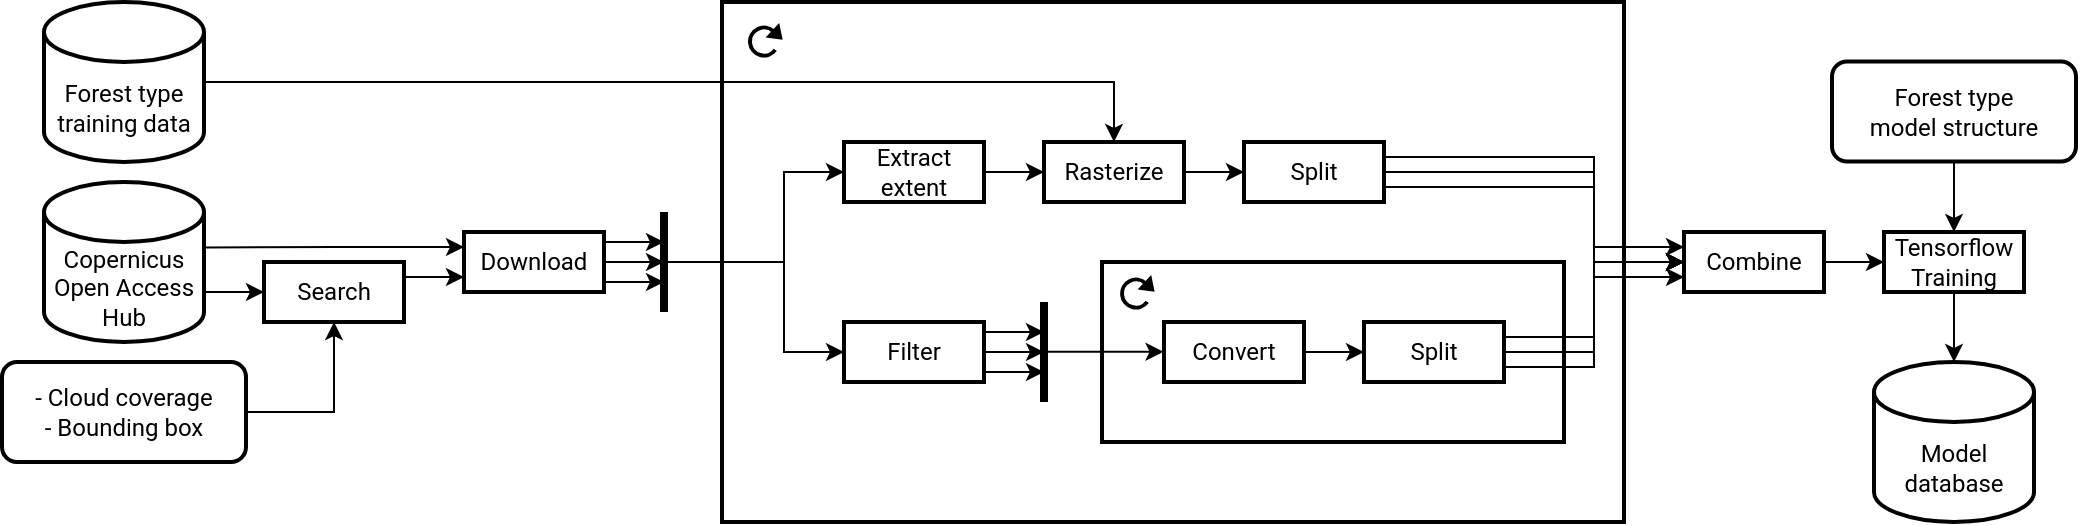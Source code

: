 <mxfile version="21.6.8" type="device">
  <diagram name="Page-1" id="4mFLurpTBYpLGZBFoFjS">
    <mxGraphModel dx="1909" dy="1335" grid="1" gridSize="10" guides="1" tooltips="1" connect="1" arrows="1" fold="1" page="1" pageScale="1" pageWidth="1169" pageHeight="827" math="0" shadow="0">
      <root>
        <mxCell id="0" />
        <mxCell id="1" parent="0" />
        <mxCell id="b0jyeuKFDixntwiWHAz_-61" value="" style="rounded=0;whiteSpace=wrap;html=1;fillColor=none;strokeWidth=2;" vertex="1" parent="1">
          <mxGeometry x="419" y="80" width="451" height="260" as="geometry" />
        </mxCell>
        <mxCell id="b0jyeuKFDixntwiWHAz_-92" value="" style="rounded=0;whiteSpace=wrap;html=1;fillColor=none;strokeWidth=2;" vertex="1" parent="1">
          <mxGeometry x="609" y="210" width="231" height="90" as="geometry" />
        </mxCell>
        <mxCell id="b0jyeuKFDixntwiWHAz_-75" style="edgeStyle=orthogonalEdgeStyle;rounded=0;orthogonalLoop=1;jettySize=auto;html=1;exitX=1;exitY=0.5;exitDx=0;exitDy=0;exitPerimeter=0;entryX=0.5;entryY=0;entryDx=0;entryDy=0;" edge="1" parent="1" source="b0jyeuKFDixntwiWHAz_-48" target="b0jyeuKFDixntwiWHAz_-71">
          <mxGeometry relative="1" as="geometry" />
        </mxCell>
        <mxCell id="b0jyeuKFDixntwiWHAz_-48" value="Forest type training data" style="shape=cylinder3;whiteSpace=wrap;html=1;boundedLbl=1;backgroundOutline=1;size=15;strokeWidth=2;fontFamily=Roboto;fillColor=none;" vertex="1" parent="1">
          <mxGeometry x="80" y="80" width="80" height="80" as="geometry" />
        </mxCell>
        <mxCell id="b0jyeuKFDixntwiWHAz_-49" value="Copernicus Open Access Hub" style="shape=cylinder3;whiteSpace=wrap;html=1;boundedLbl=1;backgroundOutline=1;size=15;strokeWidth=2;fontFamily=Roboto;fillColor=none;" vertex="1" parent="1">
          <mxGeometry x="80" y="170" width="80" height="80" as="geometry" />
        </mxCell>
        <mxCell id="b0jyeuKFDixntwiWHAz_-58" style="edgeStyle=orthogonalEdgeStyle;rounded=0;orthogonalLoop=1;jettySize=auto;html=1;exitX=1;exitY=0.5;exitDx=0;exitDy=0;entryX=0.5;entryY=1;entryDx=0;entryDy=0;" edge="1" parent="1" source="b0jyeuKFDixntwiWHAz_-50" target="b0jyeuKFDixntwiWHAz_-51">
          <mxGeometry relative="1" as="geometry" />
        </mxCell>
        <mxCell id="b0jyeuKFDixntwiWHAz_-50" value="- Cloud coverage&lt;br&gt;- Bounding box" style="rounded=1;whiteSpace=wrap;html=1;fontFamily=Roboto;strokeWidth=2;fillColor=none;" vertex="1" parent="1">
          <mxGeometry x="59" y="260" width="122" height="50" as="geometry" />
        </mxCell>
        <mxCell id="b0jyeuKFDixntwiWHAz_-57" style="edgeStyle=orthogonalEdgeStyle;rounded=0;orthogonalLoop=1;jettySize=auto;html=1;exitX=0;exitY=0.5;exitDx=0;exitDy=0;entryX=1;entryY=0.688;entryDx=0;entryDy=0;entryPerimeter=0;endArrow=none;endFill=0;startArrow=classic;startFill=1;" edge="1" parent="1" source="b0jyeuKFDixntwiWHAz_-51" target="b0jyeuKFDixntwiWHAz_-49">
          <mxGeometry relative="1" as="geometry" />
        </mxCell>
        <mxCell id="b0jyeuKFDixntwiWHAz_-103" style="edgeStyle=orthogonalEdgeStyle;rounded=0;orthogonalLoop=1;jettySize=auto;html=1;exitX=1;exitY=0.25;exitDx=0;exitDy=0;entryX=0;entryY=0.75;entryDx=0;entryDy=0;" edge="1" parent="1" source="b0jyeuKFDixntwiWHAz_-51" target="b0jyeuKFDixntwiWHAz_-52">
          <mxGeometry relative="1" as="geometry" />
        </mxCell>
        <mxCell id="b0jyeuKFDixntwiWHAz_-51" value="Search" style="rounded=0;whiteSpace=wrap;html=1;strokeWidth=2;fontFamily=Roboto;fillColor=none;" vertex="1" parent="1">
          <mxGeometry x="190" y="210" width="70" height="30" as="geometry" />
        </mxCell>
        <mxCell id="b0jyeuKFDixntwiWHAz_-65" style="edgeStyle=orthogonalEdgeStyle;rounded=0;orthogonalLoop=1;jettySize=auto;html=1;exitX=1;exitY=0.5;exitDx=0;exitDy=0;" edge="1" parent="1">
          <mxGeometry relative="1" as="geometry">
            <mxPoint x="390" y="210.104" as="targetPoint" />
            <mxPoint x="360" y="210" as="sourcePoint" />
          </mxGeometry>
        </mxCell>
        <mxCell id="b0jyeuKFDixntwiWHAz_-105" style="edgeStyle=orthogonalEdgeStyle;rounded=0;orthogonalLoop=1;jettySize=auto;html=1;exitX=0;exitY=0.25;exitDx=0;exitDy=0;entryX=1.04;entryY=0.41;entryDx=0;entryDy=0;entryPerimeter=0;endArrow=none;endFill=0;startArrow=classic;startFill=1;" edge="1" parent="1" source="b0jyeuKFDixntwiWHAz_-52">
          <mxGeometry relative="1" as="geometry">
            <mxPoint x="287" y="202.5" as="sourcePoint" />
            <mxPoint x="160.2" y="202.8" as="targetPoint" />
          </mxGeometry>
        </mxCell>
        <mxCell id="b0jyeuKFDixntwiWHAz_-52" value="Download" style="rounded=0;whiteSpace=wrap;html=1;strokeWidth=2;fontFamily=Roboto;fillColor=none;" vertex="1" parent="1">
          <mxGeometry x="290" y="195" width="70" height="30" as="geometry" />
        </mxCell>
        <mxCell id="b0jyeuKFDixntwiWHAz_-62" value="" style="verticalLabelPosition=bottom;verticalAlign=top;html=1;shape=mxgraph.basic.arc;startAngle=0.332;endAngle=0.1;strokeWidth=2;strokeColor=default;rotation=7;" vertex="1" parent="1">
          <mxGeometry x="433.01" y="92.78" width="13.99" height="13.99" as="geometry" />
        </mxCell>
        <mxCell id="b0jyeuKFDixntwiWHAz_-63" value="" style="verticalLabelPosition=bottom;verticalAlign=top;html=1;shape=mxgraph.basic.acute_triangle;dx=0.5;fillColor=#000000;strokeColor=none;rotation=133;aspect=fixed;" vertex="1" parent="1">
          <mxGeometry x="441.757" y="93.007" width="10" height="7" as="geometry" />
        </mxCell>
        <mxCell id="b0jyeuKFDixntwiWHAz_-64" value="" style="endArrow=none;html=1;rounded=0;strokeWidth=4;" edge="1" parent="1">
          <mxGeometry width="50" height="50" relative="1" as="geometry">
            <mxPoint x="390.0" y="235" as="sourcePoint" />
            <mxPoint x="390.0" y="185" as="targetPoint" />
          </mxGeometry>
        </mxCell>
        <mxCell id="b0jyeuKFDixntwiWHAz_-77" style="edgeStyle=orthogonalEdgeStyle;rounded=0;orthogonalLoop=1;jettySize=auto;html=1;exitX=1;exitY=0.5;exitDx=0;exitDy=0;entryX=0;entryY=0.5;entryDx=0;entryDy=0;" edge="1" parent="1" target="b0jyeuKFDixntwiWHAz_-76">
          <mxGeometry relative="1" as="geometry">
            <mxPoint x="429.76" y="210.0" as="sourcePoint" />
            <Array as="points">
              <mxPoint x="450" y="210" />
              <mxPoint x="450" y="255" />
            </Array>
          </mxGeometry>
        </mxCell>
        <mxCell id="b0jyeuKFDixntwiWHAz_-102" style="edgeStyle=orthogonalEdgeStyle;rounded=0;orthogonalLoop=1;jettySize=auto;html=1;entryX=0;entryY=0.5;entryDx=0;entryDy=0;" edge="1" parent="1" target="b0jyeuKFDixntwiWHAz_-70">
          <mxGeometry relative="1" as="geometry">
            <mxPoint x="390" y="210" as="sourcePoint" />
            <Array as="points">
              <mxPoint x="450" y="210" />
              <mxPoint x="450" y="165" />
            </Array>
          </mxGeometry>
        </mxCell>
        <mxCell id="b0jyeuKFDixntwiWHAz_-74" style="edgeStyle=orthogonalEdgeStyle;rounded=0;orthogonalLoop=1;jettySize=auto;html=1;exitX=1;exitY=0.5;exitDx=0;exitDy=0;entryX=0;entryY=0.5;entryDx=0;entryDy=0;" edge="1" parent="1" source="b0jyeuKFDixntwiWHAz_-70" target="b0jyeuKFDixntwiWHAz_-71">
          <mxGeometry relative="1" as="geometry" />
        </mxCell>
        <mxCell id="b0jyeuKFDixntwiWHAz_-70" value="Extract extent" style="rounded=0;whiteSpace=wrap;html=1;strokeWidth=2;fontFamily=Roboto;fillColor=none;" vertex="1" parent="1">
          <mxGeometry x="480" y="150" width="70" height="30" as="geometry" />
        </mxCell>
        <mxCell id="b0jyeuKFDixntwiWHAz_-73" style="edgeStyle=orthogonalEdgeStyle;rounded=0;orthogonalLoop=1;jettySize=auto;html=1;exitX=1;exitY=0.5;exitDx=0;exitDy=0;entryX=0;entryY=0.5;entryDx=0;entryDy=0;" edge="1" parent="1" source="b0jyeuKFDixntwiWHAz_-71" target="b0jyeuKFDixntwiWHAz_-72">
          <mxGeometry relative="1" as="geometry" />
        </mxCell>
        <mxCell id="b0jyeuKFDixntwiWHAz_-71" value="Rasterize" style="rounded=0;whiteSpace=wrap;html=1;strokeWidth=2;fontFamily=Roboto;fillColor=none;" vertex="1" parent="1">
          <mxGeometry x="580.0" y="150" width="70" height="30" as="geometry" />
        </mxCell>
        <mxCell id="b0jyeuKFDixntwiWHAz_-128" style="edgeStyle=orthogonalEdgeStyle;rounded=0;orthogonalLoop=1;jettySize=auto;html=1;exitX=1;exitY=0.25;exitDx=0;exitDy=0;entryX=0;entryY=0.25;entryDx=0;entryDy=0;" edge="1" parent="1" source="b0jyeuKFDixntwiWHAz_-72" target="b0jyeuKFDixntwiWHAz_-123">
          <mxGeometry relative="1" as="geometry">
            <Array as="points">
              <mxPoint x="855" y="158" />
              <mxPoint x="855" y="203" />
            </Array>
          </mxGeometry>
        </mxCell>
        <mxCell id="b0jyeuKFDixntwiWHAz_-132" style="edgeStyle=orthogonalEdgeStyle;rounded=0;orthogonalLoop=1;jettySize=auto;html=1;exitX=1;exitY=0.5;exitDx=0;exitDy=0;entryX=0;entryY=0.5;entryDx=0;entryDy=0;" edge="1" parent="1" source="b0jyeuKFDixntwiWHAz_-72" target="b0jyeuKFDixntwiWHAz_-123">
          <mxGeometry relative="1" as="geometry">
            <Array as="points">
              <mxPoint x="855" y="165" />
              <mxPoint x="855" y="210" />
            </Array>
          </mxGeometry>
        </mxCell>
        <mxCell id="b0jyeuKFDixntwiWHAz_-133" style="edgeStyle=orthogonalEdgeStyle;rounded=0;orthogonalLoop=1;jettySize=auto;html=1;exitX=1;exitY=0.75;exitDx=0;exitDy=0;entryX=0;entryY=0.5;entryDx=0;entryDy=0;" edge="1" parent="1" source="b0jyeuKFDixntwiWHAz_-72" target="b0jyeuKFDixntwiWHAz_-123">
          <mxGeometry relative="1" as="geometry">
            <Array as="points">
              <mxPoint x="855" y="173" />
              <mxPoint x="855" y="210" />
            </Array>
          </mxGeometry>
        </mxCell>
        <mxCell id="b0jyeuKFDixntwiWHAz_-72" value="Split" style="rounded=0;whiteSpace=wrap;html=1;strokeWidth=2;fontFamily=Roboto;fillColor=none;" vertex="1" parent="1">
          <mxGeometry x="680" y="150" width="70" height="30" as="geometry" />
        </mxCell>
        <mxCell id="b0jyeuKFDixntwiWHAz_-80" style="edgeStyle=orthogonalEdgeStyle;rounded=0;orthogonalLoop=1;jettySize=auto;html=1;exitX=1;exitY=0.5;exitDx=0;exitDy=0;" edge="1" parent="1" source="b0jyeuKFDixntwiWHAz_-76">
          <mxGeometry relative="1" as="geometry">
            <mxPoint x="580" y="255.238" as="targetPoint" />
          </mxGeometry>
        </mxCell>
        <mxCell id="b0jyeuKFDixntwiWHAz_-76" value="Filter" style="rounded=0;whiteSpace=wrap;html=1;strokeWidth=2;fontFamily=Roboto;fillColor=none;" vertex="1" parent="1">
          <mxGeometry x="480" y="240" width="70" height="30" as="geometry" />
        </mxCell>
        <mxCell id="b0jyeuKFDixntwiWHAz_-79" value="" style="endArrow=none;html=1;rounded=0;strokeWidth=4;" edge="1" parent="1">
          <mxGeometry width="50" height="50" relative="1" as="geometry">
            <mxPoint x="580" y="280" as="sourcePoint" />
            <mxPoint x="580" y="230" as="targetPoint" />
          </mxGeometry>
        </mxCell>
        <mxCell id="b0jyeuKFDixntwiWHAz_-81" style="edgeStyle=orthogonalEdgeStyle;rounded=0;orthogonalLoop=1;jettySize=auto;html=1;exitX=1;exitY=0.5;exitDx=0;exitDy=0;" edge="1" parent="1">
          <mxGeometry relative="1" as="geometry">
            <mxPoint x="639.76" y="254.89" as="targetPoint" />
            <mxPoint x="579.76" y="254.89" as="sourcePoint" />
          </mxGeometry>
        </mxCell>
        <mxCell id="b0jyeuKFDixntwiWHAz_-87" style="edgeStyle=orthogonalEdgeStyle;rounded=0;orthogonalLoop=1;jettySize=auto;html=1;exitX=1;exitY=0.5;exitDx=0;exitDy=0;entryX=0;entryY=0.5;entryDx=0;entryDy=0;" edge="1" parent="1" source="b0jyeuKFDixntwiWHAz_-83" target="b0jyeuKFDixntwiWHAz_-84">
          <mxGeometry relative="1" as="geometry" />
        </mxCell>
        <mxCell id="b0jyeuKFDixntwiWHAz_-83" value="Convert" style="rounded=0;whiteSpace=wrap;html=1;strokeWidth=2;fontFamily=Roboto;fillColor=none;" vertex="1" parent="1">
          <mxGeometry x="640.0" y="240" width="70" height="30" as="geometry" />
        </mxCell>
        <mxCell id="b0jyeuKFDixntwiWHAz_-129" style="edgeStyle=orthogonalEdgeStyle;rounded=0;orthogonalLoop=1;jettySize=auto;html=1;exitX=1;exitY=0.75;exitDx=0;exitDy=0;entryX=0;entryY=0.75;entryDx=0;entryDy=0;" edge="1" parent="1" source="b0jyeuKFDixntwiWHAz_-84" target="b0jyeuKFDixntwiWHAz_-123">
          <mxGeometry relative="1" as="geometry" />
        </mxCell>
        <mxCell id="b0jyeuKFDixntwiWHAz_-130" style="edgeStyle=orthogonalEdgeStyle;rounded=0;orthogonalLoop=1;jettySize=auto;html=1;exitX=1;exitY=0.5;exitDx=0;exitDy=0;entryX=0;entryY=0.5;entryDx=0;entryDy=0;" edge="1" parent="1" source="b0jyeuKFDixntwiWHAz_-84" target="b0jyeuKFDixntwiWHAz_-123">
          <mxGeometry relative="1" as="geometry" />
        </mxCell>
        <mxCell id="b0jyeuKFDixntwiWHAz_-131" style="edgeStyle=orthogonalEdgeStyle;rounded=0;orthogonalLoop=1;jettySize=auto;html=1;exitX=1;exitY=0.25;exitDx=0;exitDy=0;" edge="1" parent="1" source="b0jyeuKFDixntwiWHAz_-84">
          <mxGeometry relative="1" as="geometry">
            <mxPoint x="900" y="210" as="targetPoint" />
            <Array as="points">
              <mxPoint x="855" y="247" />
              <mxPoint x="855" y="210" />
            </Array>
          </mxGeometry>
        </mxCell>
        <mxCell id="b0jyeuKFDixntwiWHAz_-84" value="Split" style="rounded=0;whiteSpace=wrap;html=1;strokeWidth=2;fontFamily=Roboto;fillColor=none;" vertex="1" parent="1">
          <mxGeometry x="740" y="240" width="70" height="30" as="geometry" />
        </mxCell>
        <mxCell id="b0jyeuKFDixntwiWHAz_-93" value="" style="verticalLabelPosition=bottom;verticalAlign=top;html=1;shape=mxgraph.basic.arc;startAngle=0.332;endAngle=0.1;strokeWidth=2;strokeColor=default;rotation=7;" vertex="1" parent="1">
          <mxGeometry x="619.01" y="218.78" width="13.99" height="13.99" as="geometry" />
        </mxCell>
        <mxCell id="b0jyeuKFDixntwiWHAz_-94" value="" style="verticalLabelPosition=bottom;verticalAlign=top;html=1;shape=mxgraph.basic.acute_triangle;dx=0.5;fillColor=#000000;strokeColor=none;rotation=133;aspect=fixed;" vertex="1" parent="1">
          <mxGeometry x="627.757" y="219.007" width="10" height="7" as="geometry" />
        </mxCell>
        <mxCell id="b0jyeuKFDixntwiWHAz_-119" style="edgeStyle=orthogonalEdgeStyle;rounded=0;orthogonalLoop=1;jettySize=auto;html=1;exitX=1;exitY=0.5;exitDx=0;exitDy=0;" edge="1" parent="1">
          <mxGeometry relative="1" as="geometry">
            <mxPoint x="390" y="220.104" as="targetPoint" />
            <mxPoint x="360" y="220" as="sourcePoint" />
          </mxGeometry>
        </mxCell>
        <mxCell id="b0jyeuKFDixntwiWHAz_-120" style="edgeStyle=orthogonalEdgeStyle;rounded=0;orthogonalLoop=1;jettySize=auto;html=1;exitX=1;exitY=0.5;exitDx=0;exitDy=0;" edge="1" parent="1">
          <mxGeometry relative="1" as="geometry">
            <mxPoint x="390" y="200.104" as="targetPoint" />
            <mxPoint x="360" y="200" as="sourcePoint" />
          </mxGeometry>
        </mxCell>
        <mxCell id="b0jyeuKFDixntwiWHAz_-121" style="edgeStyle=orthogonalEdgeStyle;rounded=0;orthogonalLoop=1;jettySize=auto;html=1;exitX=1;exitY=0.5;exitDx=0;exitDy=0;" edge="1" parent="1">
          <mxGeometry relative="1" as="geometry">
            <mxPoint x="580" y="265.238" as="targetPoint" />
            <mxPoint x="550" y="265" as="sourcePoint" />
          </mxGeometry>
        </mxCell>
        <mxCell id="b0jyeuKFDixntwiWHAz_-122" style="edgeStyle=orthogonalEdgeStyle;rounded=0;orthogonalLoop=1;jettySize=auto;html=1;exitX=1;exitY=0.5;exitDx=0;exitDy=0;" edge="1" parent="1">
          <mxGeometry relative="1" as="geometry">
            <mxPoint x="580" y="245.238" as="targetPoint" />
            <mxPoint x="550" y="245" as="sourcePoint" />
          </mxGeometry>
        </mxCell>
        <mxCell id="b0jyeuKFDixntwiWHAz_-125" style="edgeStyle=orthogonalEdgeStyle;rounded=0;orthogonalLoop=1;jettySize=auto;html=1;exitX=1;exitY=0.5;exitDx=0;exitDy=0;entryX=0;entryY=0.5;entryDx=0;entryDy=0;" edge="1" parent="1" source="b0jyeuKFDixntwiWHAz_-123" target="b0jyeuKFDixntwiWHAz_-124">
          <mxGeometry relative="1" as="geometry" />
        </mxCell>
        <mxCell id="b0jyeuKFDixntwiWHAz_-123" value="Combine" style="rounded=0;whiteSpace=wrap;html=1;strokeWidth=2;fontFamily=Roboto;fillColor=none;" vertex="1" parent="1">
          <mxGeometry x="900" y="195" width="70" height="30" as="geometry" />
        </mxCell>
        <mxCell id="b0jyeuKFDixntwiWHAz_-135" style="edgeStyle=orthogonalEdgeStyle;rounded=0;orthogonalLoop=1;jettySize=auto;html=1;exitX=0.5;exitY=1;exitDx=0;exitDy=0;entryX=0.5;entryY=0;entryDx=0;entryDy=0;entryPerimeter=0;" edge="1" parent="1" source="b0jyeuKFDixntwiWHAz_-124" target="b0jyeuKFDixntwiWHAz_-134">
          <mxGeometry relative="1" as="geometry" />
        </mxCell>
        <mxCell id="b0jyeuKFDixntwiWHAz_-124" value="Tensorflow Training" style="rounded=0;whiteSpace=wrap;html=1;strokeWidth=2;fontFamily=Roboto;fillColor=none;" vertex="1" parent="1">
          <mxGeometry x="1000" y="195" width="70" height="30" as="geometry" />
        </mxCell>
        <mxCell id="b0jyeuKFDixntwiWHAz_-134" value="Model database" style="shape=cylinder3;whiteSpace=wrap;html=1;boundedLbl=1;backgroundOutline=1;size=15;strokeWidth=2;fontFamily=Roboto;fillColor=none;" vertex="1" parent="1">
          <mxGeometry x="995" y="260" width="80" height="80" as="geometry" />
        </mxCell>
        <mxCell id="b0jyeuKFDixntwiWHAz_-137" style="edgeStyle=orthogonalEdgeStyle;rounded=0;orthogonalLoop=1;jettySize=auto;html=1;exitX=0.5;exitY=1;exitDx=0;exitDy=0;entryX=0.5;entryY=0;entryDx=0;entryDy=0;" edge="1" parent="1" source="b0jyeuKFDixntwiWHAz_-136" target="b0jyeuKFDixntwiWHAz_-124">
          <mxGeometry relative="1" as="geometry" />
        </mxCell>
        <mxCell id="b0jyeuKFDixntwiWHAz_-136" value="Forest type&lt;br&gt;model structure" style="rounded=1;whiteSpace=wrap;html=1;fontFamily=Roboto;strokeWidth=2;fillColor=none;" vertex="1" parent="1">
          <mxGeometry x="974" y="109.78" width="122" height="50" as="geometry" />
        </mxCell>
      </root>
    </mxGraphModel>
  </diagram>
</mxfile>
